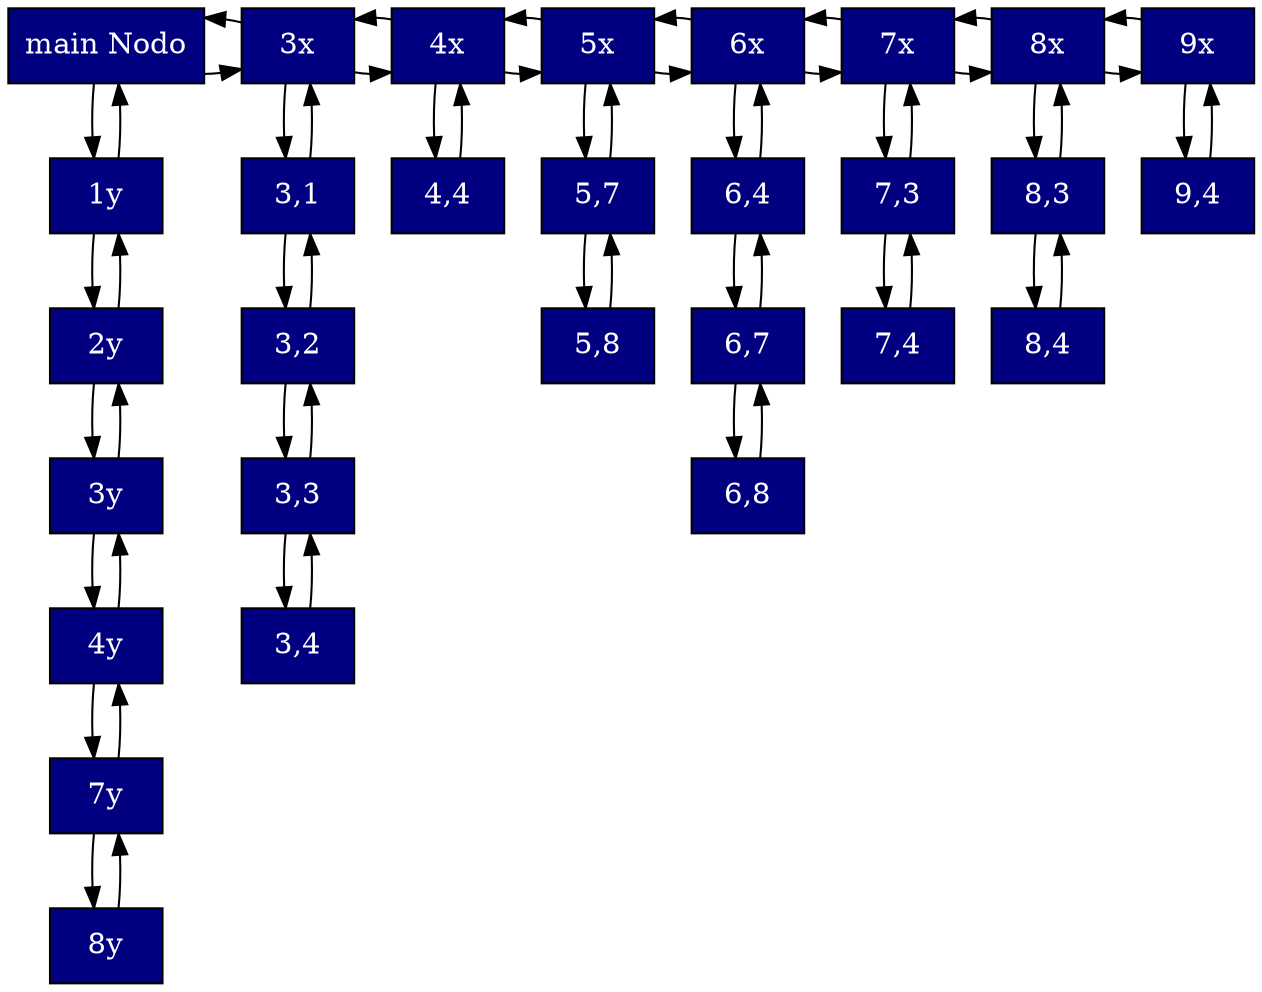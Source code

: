 digraph g{node[style="filled",fillcolor="navyblue",shape="box"]mainNode[label="main Nodo"fontcolor="white"]node3x[label="3x",fontcolor="white"]node4x[label="4x",fontcolor="white"]node5x[label="5x",fontcolor="white"]node6x[label="6x",fontcolor="white"]node7x[label="7x",fontcolor="white"]node8x[label="8x",fontcolor="white"]node9x[label="9x",fontcolor="white"]node1y[label="1y",fontcolor="white"]
node2y[label="2y",fontcolor="white"]
node3y[label="3y",fontcolor="white"]
node4y[label="4y",fontcolor="white"]
node7y[label="7y",fontcolor="white"]
node8y[label="8y",fontcolor="white"]
node31[label="3,1",fontcolor="white"]
node32[label="3,2",fontcolor="white"]
node33[label="3,3",fontcolor="white"]
node34[label="3,4",fontcolor="white"]
node44[label="4,4",fontcolor="white"]
node57[label="5,7",fontcolor="white"]
node58[label="5,8",fontcolor="white"]
node64[label="6,4",fontcolor="white"]
node67[label="6,7",fontcolor="white"]
node68[label="6,8",fontcolor="white"]
node73[label="7,3",fontcolor="white"]
node74[label="7,4",fontcolor="white"]
node83[label="8,3",fontcolor="white"]
node84[label="8,4",fontcolor="white"]
node94[label="9,4",fontcolor="white"]
mainNode->node3x
node3x->mainNode
node3x->node4x
node4x->node3x
node4x->node5x
node5x->node4x
node5x->node6x
node6x->node5x
node6x->node7x
node7x->node6x
node7x->node8x
node8x->node7x
node8x->node9x
node9x->node8x
{rank="same";node3x;node4x;node5x;node6x;node7x;node8x;node9x;mainNode}
mainNode->node1y
node1y->mainNode
node1y->node2y
node2y->node1y
node2y->node3y
node3y->node2y
node3y->node4y
node4y->node3y
node4y->node7y
node7y->node4y
node7y->node8y
node8y->node7y
node3x->node31
node31->node3x
node31->node32
node32->node31
node32->node33
node33->node32
node33->node34
node34->node33
node4x->node44
node44->node4x
node5x->node57
node57->node5x
node57->node58
node58->node57
node6x->node64
node64->node6x
node64->node67
node67->node64
node67->node68
node68->node67
node7x->node73
node73->node7x
node73->node74
node74->node73
node8x->node83
node83->node8x
node83->node84
node84->node83
node9x->node94
node94->node9x
}